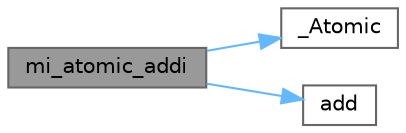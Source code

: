 digraph "mi_atomic_addi"
{
 // LATEX_PDF_SIZE
  bgcolor="transparent";
  edge [fontname=Helvetica,fontsize=10,labelfontname=Helvetica,labelfontsize=10];
  node [fontname=Helvetica,fontsize=10,shape=box,height=0.2,width=0.4];
  rankdir="LR";
  Node1 [id="Node000001",label="mi_atomic_addi",height=0.2,width=0.4,color="gray40", fillcolor="grey60", style="filled", fontcolor="black",tooltip=" "];
  Node1 -> Node2 [id="edge3_Node000001_Node000002",color="steelblue1",style="solid",tooltip=" "];
  Node2 [id="Node000002",label="_Atomic",height=0.2,width=0.4,color="grey40", fillcolor="white", style="filled",URL="$runtime_2_e_a_s_t_l_2packages_2mimalloc_2include_2mimalloc_2atomic_8h.html#ad0b719b7389c8c7c8bb0df7aca86b628",tooltip=" "];
  Node1 -> Node3 [id="edge4_Node000001_Node000003",color="steelblue1",style="solid",tooltip=" "];
  Node3 [id="Node000003",label="add",height=0.2,width=0.4,color="grey40", fillcolor="white", style="filled",URL="$benchmarks_2hetero__traversal_2graph_8hpp.html#a9836634ebb2ae079fb18b97205218838",tooltip=" "];
}
